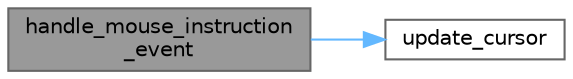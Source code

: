 digraph "handle_mouse_instruction_event"
{
 // LATEX_PDF_SIZE
  bgcolor="transparent";
  edge [fontname=Helvetica,fontsize=10,labelfontname=Helvetica,labelfontsize=10];
  node [fontname=Helvetica,fontsize=10,shape=box,height=0.2,width=0.4];
  rankdir="LR";
  Node1 [label="handle_mouse_instruction\l_event",height=0.2,width=0.4,color="gray40", fillcolor="grey60", style="filled", fontcolor="black",tooltip="This function handles the mouse event that occurs in the instructions state."];
  Node1 -> Node2 [color="steelblue1",style="solid"];
  Node2 [label="update_cursor",height=0.2,width=0.4,color="grey40", fillcolor="white", style="filled",URL="$game__state_8c.html#a29568e025250a8489157bc1edb122f33",tooltip="This function updates the position of the cursor based on the provided movement values."];
}
